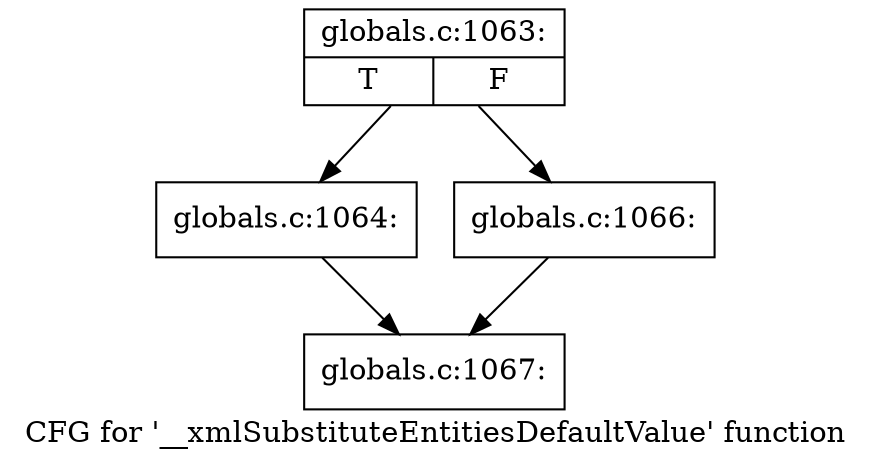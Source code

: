 digraph "CFG for '__xmlSubstituteEntitiesDefaultValue' function" {
	label="CFG for '__xmlSubstituteEntitiesDefaultValue' function";

	Node0x4adcd40 [shape=record,label="{globals.c:1063:|{<s0>T|<s1>F}}"];
	Node0x4adcd40 -> Node0x4add070;
	Node0x4adcd40 -> Node0x4adc050;
	Node0x4add070 [shape=record,label="{globals.c:1064:}"];
	Node0x4add070 -> Node0x4adb690;
	Node0x4adc050 [shape=record,label="{globals.c:1066:}"];
	Node0x4adc050 -> Node0x4adb690;
	Node0x4adb690 [shape=record,label="{globals.c:1067:}"];
}
